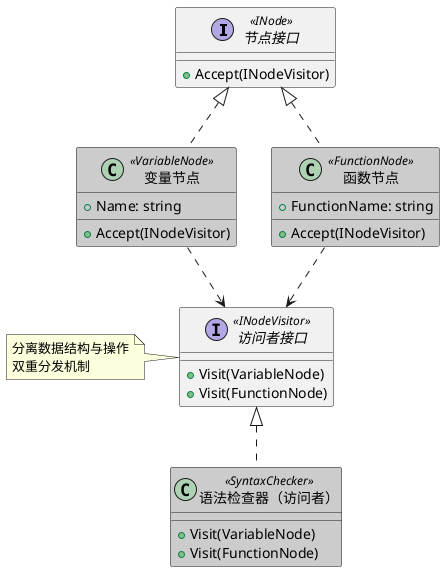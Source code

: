 @startuml

interface "节点接口" as INode <<INode>> {
  + Accept(INodeVisitor)
}

interface "访问者接口" as INodeVisitor <<INodeVisitor>> {
  + Visit(VariableNode)
  + Visit(FunctionNode)
}

class "变量节点" as VariableNode <<VariableNode>> #cccccc {
  + Name: string
  + Accept(INodeVisitor)
}

class "函数节点" as FunctionNode <<FunctionNode>> #cccccc {
  + FunctionName: string
  + Accept(INodeVisitor)
}

class "语法检查器（访问者）" as SyntaxChecker <<SyntaxChecker>> #cccccc {
  + Visit(VariableNode)
  + Visit(FunctionNode)
}

INode <|.. VariableNode
INode <|.. FunctionNode
INodeVisitor <|.. SyntaxChecker
VariableNode ..> INodeVisitor
FunctionNode ..> INodeVisitor

note left of INodeVisitor
  分离数据结构与操作
  双重分发机制
end note
@enduml
